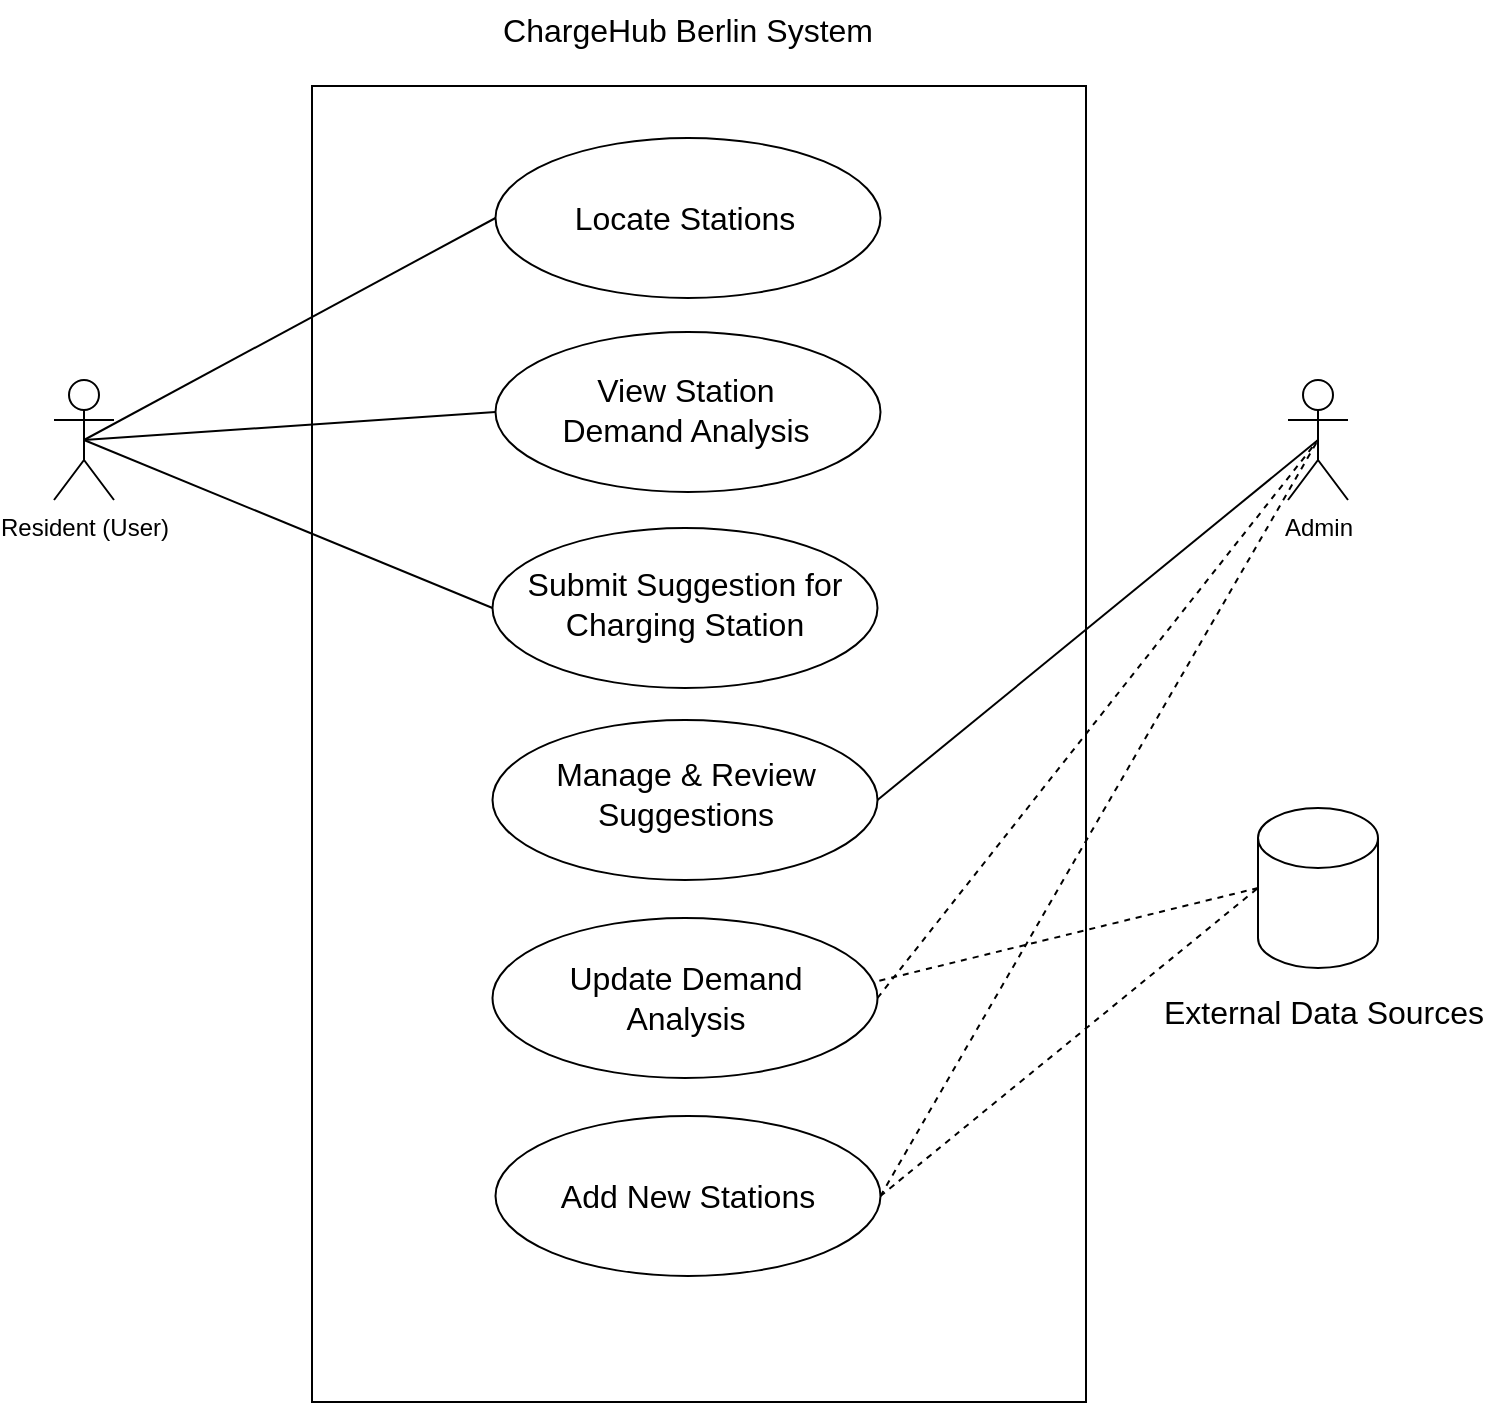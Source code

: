 <mxfile version="24.8.4">
  <diagram name="Page-1" id="X0RN0myy-EemfgmL7lA0">
    <mxGraphModel dx="1238" dy="1326" grid="0" gridSize="10" guides="1" tooltips="1" connect="1" arrows="1" fold="1" page="0" pageScale="1" pageWidth="850" pageHeight="1100" math="0" shadow="0">
      <root>
        <mxCell id="0" />
        <mxCell id="1" parent="0" />
        <mxCell id="EwhCRZc-Zur_tVQNMzna-1" value="" style="rounded=0;whiteSpace=wrap;html=1;" vertex="1" parent="1">
          <mxGeometry x="-26" y="-68" width="387" height="658" as="geometry" />
        </mxCell>
        <mxCell id="EwhCRZc-Zur_tVQNMzna-2" value="ChargeHub Berlin System" style="text;strokeColor=none;fillColor=none;html=1;align=center;verticalAlign=middle;whiteSpace=wrap;rounded=0;fontSize=16;" vertex="1" parent="1">
          <mxGeometry x="58.25" y="-111" width="207.5" height="30" as="geometry" />
        </mxCell>
        <mxCell id="EwhCRZc-Zur_tVQNMzna-3" value="Admin" style="shape=umlActor;verticalLabelPosition=bottom;verticalAlign=top;html=1;outlineConnect=0;" vertex="1" parent="1">
          <mxGeometry x="462" y="79" width="30" height="60" as="geometry" />
        </mxCell>
        <mxCell id="EwhCRZc-Zur_tVQNMzna-4" value="Resident (User)" style="shape=umlActor;verticalLabelPosition=bottom;verticalAlign=top;html=1;outlineConnect=0;" vertex="1" parent="1">
          <mxGeometry x="-155" y="79" width="30" height="60" as="geometry" />
        </mxCell>
        <mxCell id="EwhCRZc-Zur_tVQNMzna-5" value="" style="ellipse;whiteSpace=wrap;html=1;" vertex="1" parent="1">
          <mxGeometry x="65.75" y="-42" width="192.5" height="80" as="geometry" />
        </mxCell>
        <mxCell id="EwhCRZc-Zur_tVQNMzna-6" value="Locate Stations" style="text;html=1;align=center;verticalAlign=middle;whiteSpace=wrap;rounded=0;fontSize=16;" vertex="1" parent="1">
          <mxGeometry x="76" y="-17" width="169" height="30" as="geometry" />
        </mxCell>
        <mxCell id="EwhCRZc-Zur_tVQNMzna-7" value="" style="shape=cylinder3;whiteSpace=wrap;html=1;boundedLbl=1;backgroundOutline=1;size=15;" vertex="1" parent="1">
          <mxGeometry x="447" y="293" width="60" height="80" as="geometry" />
        </mxCell>
        <mxCell id="EwhCRZc-Zur_tVQNMzna-8" value="External Data Sources" style="text;html=1;align=center;verticalAlign=middle;whiteSpace=wrap;rounded=0;fontSize=16;" vertex="1" parent="1">
          <mxGeometry x="394" y="380" width="172" height="30" as="geometry" />
        </mxCell>
        <mxCell id="EwhCRZc-Zur_tVQNMzna-10" value="" style="ellipse;whiteSpace=wrap;html=1;" vertex="1" parent="1">
          <mxGeometry x="65.75" y="55" width="192.5" height="80" as="geometry" />
        </mxCell>
        <mxCell id="EwhCRZc-Zur_tVQNMzna-13" value="" style="ellipse;whiteSpace=wrap;html=1;" vertex="1" parent="1">
          <mxGeometry x="64.25" y="153" width="192.5" height="80" as="geometry" />
        </mxCell>
        <mxCell id="EwhCRZc-Zur_tVQNMzna-14" value="" style="ellipse;whiteSpace=wrap;html=1;" vertex="1" parent="1">
          <mxGeometry x="64.25" y="249" width="192.5" height="80" as="geometry" />
        </mxCell>
        <mxCell id="EwhCRZc-Zur_tVQNMzna-15" value="View Station Demand Analysis" style="text;html=1;align=center;verticalAlign=middle;whiteSpace=wrap;rounded=0;fontSize=16;" vertex="1" parent="1">
          <mxGeometry x="89.5" y="79" width="142" height="30" as="geometry" />
        </mxCell>
        <mxCell id="EwhCRZc-Zur_tVQNMzna-17" value="Submit Suggestion for Charging Station" style="text;html=1;align=center;verticalAlign=middle;whiteSpace=wrap;rounded=0;fontSize=16;" vertex="1" parent="1">
          <mxGeometry x="80" y="176" width="161" height="30" as="geometry" />
        </mxCell>
        <mxCell id="EwhCRZc-Zur_tVQNMzna-18" value="Manage &amp;amp; Review Suggestions" style="text;html=1;align=center;verticalAlign=middle;whiteSpace=wrap;rounded=0;fontSize=16;" vertex="1" parent="1">
          <mxGeometry x="83.5" y="271" width="154" height="30" as="geometry" />
        </mxCell>
        <mxCell id="EwhCRZc-Zur_tVQNMzna-20" value="" style="ellipse;whiteSpace=wrap;html=1;" vertex="1" parent="1">
          <mxGeometry x="64.25" y="348" width="192.5" height="80" as="geometry" />
        </mxCell>
        <mxCell id="EwhCRZc-Zur_tVQNMzna-21" value="Update Demand Analysis" style="text;html=1;align=center;verticalAlign=middle;whiteSpace=wrap;rounded=0;fontSize=16;" vertex="1" parent="1">
          <mxGeometry x="86.5" y="373" width="148" height="30" as="geometry" />
        </mxCell>
        <mxCell id="EwhCRZc-Zur_tVQNMzna-23" value="" style="ellipse;whiteSpace=wrap;html=1;" vertex="1" parent="1">
          <mxGeometry x="65.75" y="447" width="192.5" height="80" as="geometry" />
        </mxCell>
        <mxCell id="EwhCRZc-Zur_tVQNMzna-24" value="Add New Stations" style="text;html=1;align=center;verticalAlign=middle;whiteSpace=wrap;rounded=0;fontSize=16;" vertex="1" parent="1">
          <mxGeometry x="86" y="472" width="152" height="30" as="geometry" />
        </mxCell>
        <mxCell id="EwhCRZc-Zur_tVQNMzna-25" value="" style="endArrow=none;html=1;rounded=0;fontSize=12;startSize=8;endSize=8;curved=1;exitX=0.5;exitY=0.5;exitDx=0;exitDy=0;exitPerimeter=0;entryX=0;entryY=0.5;entryDx=0;entryDy=0;" edge="1" parent="1" source="EwhCRZc-Zur_tVQNMzna-4" target="EwhCRZc-Zur_tVQNMzna-5">
          <mxGeometry width="50" height="50" relative="1" as="geometry">
            <mxPoint x="125" y="219" as="sourcePoint" />
            <mxPoint x="175" y="169" as="targetPoint" />
          </mxGeometry>
        </mxCell>
        <mxCell id="EwhCRZc-Zur_tVQNMzna-26" value="" style="endArrow=none;html=1;rounded=0;fontSize=12;startSize=8;endSize=8;curved=1;exitX=0.5;exitY=0.5;exitDx=0;exitDy=0;exitPerimeter=0;entryX=0;entryY=0.5;entryDx=0;entryDy=0;" edge="1" parent="1" source="EwhCRZc-Zur_tVQNMzna-4" target="EwhCRZc-Zur_tVQNMzna-10">
          <mxGeometry width="50" height="50" relative="1" as="geometry">
            <mxPoint x="125" y="219" as="sourcePoint" />
            <mxPoint x="175" y="169" as="targetPoint" />
          </mxGeometry>
        </mxCell>
        <mxCell id="EwhCRZc-Zur_tVQNMzna-28" value="" style="endArrow=none;html=1;rounded=0;fontSize=12;startSize=8;endSize=8;curved=1;exitX=0.5;exitY=0.5;exitDx=0;exitDy=0;exitPerimeter=0;entryX=0;entryY=0.5;entryDx=0;entryDy=0;" edge="1" parent="1" source="EwhCRZc-Zur_tVQNMzna-4" target="EwhCRZc-Zur_tVQNMzna-13">
          <mxGeometry width="50" height="50" relative="1" as="geometry">
            <mxPoint x="125" y="219" as="sourcePoint" />
            <mxPoint x="175" y="169" as="targetPoint" />
          </mxGeometry>
        </mxCell>
        <mxCell id="EwhCRZc-Zur_tVQNMzna-29" value="" style="endArrow=none;html=1;rounded=0;fontSize=12;startSize=8;endSize=8;curved=1;exitX=0.5;exitY=0.5;exitDx=0;exitDy=0;exitPerimeter=0;entryX=1;entryY=0.5;entryDx=0;entryDy=0;" edge="1" parent="1" source="EwhCRZc-Zur_tVQNMzna-3" target="EwhCRZc-Zur_tVQNMzna-14">
          <mxGeometry width="50" height="50" relative="1" as="geometry">
            <mxPoint x="125" y="219" as="sourcePoint" />
            <mxPoint x="175" y="169" as="targetPoint" />
          </mxGeometry>
        </mxCell>
        <mxCell id="EwhCRZc-Zur_tVQNMzna-33" value="" style="endArrow=none;dashed=1;html=1;rounded=0;fontSize=12;startSize=8;endSize=8;curved=1;entryX=0.5;entryY=0.5;entryDx=0;entryDy=0;entryPerimeter=0;exitX=1;exitY=0.5;exitDx=0;exitDy=0;" edge="1" parent="1" source="EwhCRZc-Zur_tVQNMzna-23" target="EwhCRZc-Zur_tVQNMzna-3">
          <mxGeometry width="50" height="50" relative="1" as="geometry">
            <mxPoint x="125" y="219" as="sourcePoint" />
            <mxPoint x="175" y="169" as="targetPoint" />
          </mxGeometry>
        </mxCell>
        <mxCell id="EwhCRZc-Zur_tVQNMzna-34" value="" style="endArrow=none;dashed=1;html=1;rounded=0;fontSize=12;startSize=8;endSize=8;curved=1;entryX=0;entryY=0.5;entryDx=0;entryDy=0;entryPerimeter=0;exitX=1;exitY=0.5;exitDx=0;exitDy=0;" edge="1" parent="1" source="EwhCRZc-Zur_tVQNMzna-23" target="EwhCRZc-Zur_tVQNMzna-7">
          <mxGeometry width="50" height="50" relative="1" as="geometry">
            <mxPoint x="125" y="219" as="sourcePoint" />
            <mxPoint x="175" y="169" as="targetPoint" />
          </mxGeometry>
        </mxCell>
        <mxCell id="EwhCRZc-Zur_tVQNMzna-35" value="" style="endArrow=none;dashed=1;html=1;rounded=0;fontSize=12;startSize=8;endSize=8;curved=1;exitX=0;exitY=0.5;exitDx=0;exitDy=0;exitPerimeter=0;entryX=0.991;entryY=0.4;entryDx=0;entryDy=0;entryPerimeter=0;" edge="1" parent="1" source="EwhCRZc-Zur_tVQNMzna-7" target="EwhCRZc-Zur_tVQNMzna-20">
          <mxGeometry width="50" height="50" relative="1" as="geometry">
            <mxPoint x="125" y="319" as="sourcePoint" />
            <mxPoint x="175" y="269" as="targetPoint" />
          </mxGeometry>
        </mxCell>
        <mxCell id="EwhCRZc-Zur_tVQNMzna-36" value="" style="endArrow=none;dashed=1;html=1;rounded=0;fontSize=12;startSize=8;endSize=8;curved=1;entryX=0.5;entryY=0.5;entryDx=0;entryDy=0;entryPerimeter=0;exitX=1;exitY=0.5;exitDx=0;exitDy=0;" edge="1" parent="1" source="EwhCRZc-Zur_tVQNMzna-20" target="EwhCRZc-Zur_tVQNMzna-3">
          <mxGeometry width="50" height="50" relative="1" as="geometry">
            <mxPoint x="125" y="319" as="sourcePoint" />
            <mxPoint x="175" y="269" as="targetPoint" />
          </mxGeometry>
        </mxCell>
      </root>
    </mxGraphModel>
  </diagram>
</mxfile>
